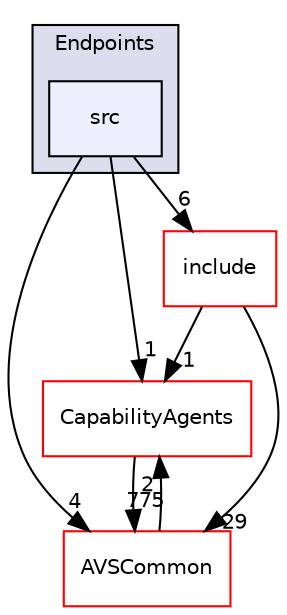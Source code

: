 digraph "/home/ANT.AMAZON.COM/womw/workplace/1.19_release/doxy/avs-device-sdk/Endpoints/src" {
  compound=true
  node [ fontsize="10", fontname="Helvetica"];
  edge [ labelfontsize="10", labelfontname="Helvetica"];
  subgraph clusterdir_0a90cfc4c6fc93350190d2c91cca5e69 {
    graph [ bgcolor="#ddddee", pencolor="black", label="Endpoints" fontname="Helvetica", fontsize="10", URL="dir_0a90cfc4c6fc93350190d2c91cca5e69.html"]
  dir_e1fb5485b87f3a7aca77289e7fd9cb2a [shape=box, label="src", style="filled", fillcolor="#eeeeff", pencolor="black", URL="dir_e1fb5485b87f3a7aca77289e7fd9cb2a.html"];
  }
  dir_7cf910bd1d7603f12ef47ff650cec893 [shape=box label="CapabilityAgents" fillcolor="white" style="filled" color="red" URL="dir_7cf910bd1d7603f12ef47ff650cec893.html"];
  dir_13e65effb2bde530b17b3d5eefcd0266 [shape=box label="AVSCommon" fillcolor="white" style="filled" color="red" URL="dir_13e65effb2bde530b17b3d5eefcd0266.html"];
  dir_7a58df4bcbb68d87015859ee7ca53249 [shape=box label="include" fillcolor="white" style="filled" color="red" URL="dir_7a58df4bcbb68d87015859ee7ca53249.html"];
  dir_e1fb5485b87f3a7aca77289e7fd9cb2a->dir_7cf910bd1d7603f12ef47ff650cec893 [headlabel="1", labeldistance=1.5 headhref="dir_000298_000056.html"];
  dir_e1fb5485b87f3a7aca77289e7fd9cb2a->dir_13e65effb2bde530b17b3d5eefcd0266 [headlabel="4", labeldistance=1.5 headhref="dir_000298_000017.html"];
  dir_e1fb5485b87f3a7aca77289e7fd9cb2a->dir_7a58df4bcbb68d87015859ee7ca53249 [headlabel="6", labeldistance=1.5 headhref="dir_000298_000296.html"];
  dir_7cf910bd1d7603f12ef47ff650cec893->dir_13e65effb2bde530b17b3d5eefcd0266 [headlabel="775", labeldistance=1.5 headhref="dir_000056_000017.html"];
  dir_13e65effb2bde530b17b3d5eefcd0266->dir_7cf910bd1d7603f12ef47ff650cec893 [headlabel="2", labeldistance=1.5 headhref="dir_000017_000056.html"];
  dir_7a58df4bcbb68d87015859ee7ca53249->dir_7cf910bd1d7603f12ef47ff650cec893 [headlabel="1", labeldistance=1.5 headhref="dir_000296_000056.html"];
  dir_7a58df4bcbb68d87015859ee7ca53249->dir_13e65effb2bde530b17b3d5eefcd0266 [headlabel="29", labeldistance=1.5 headhref="dir_000296_000017.html"];
}
